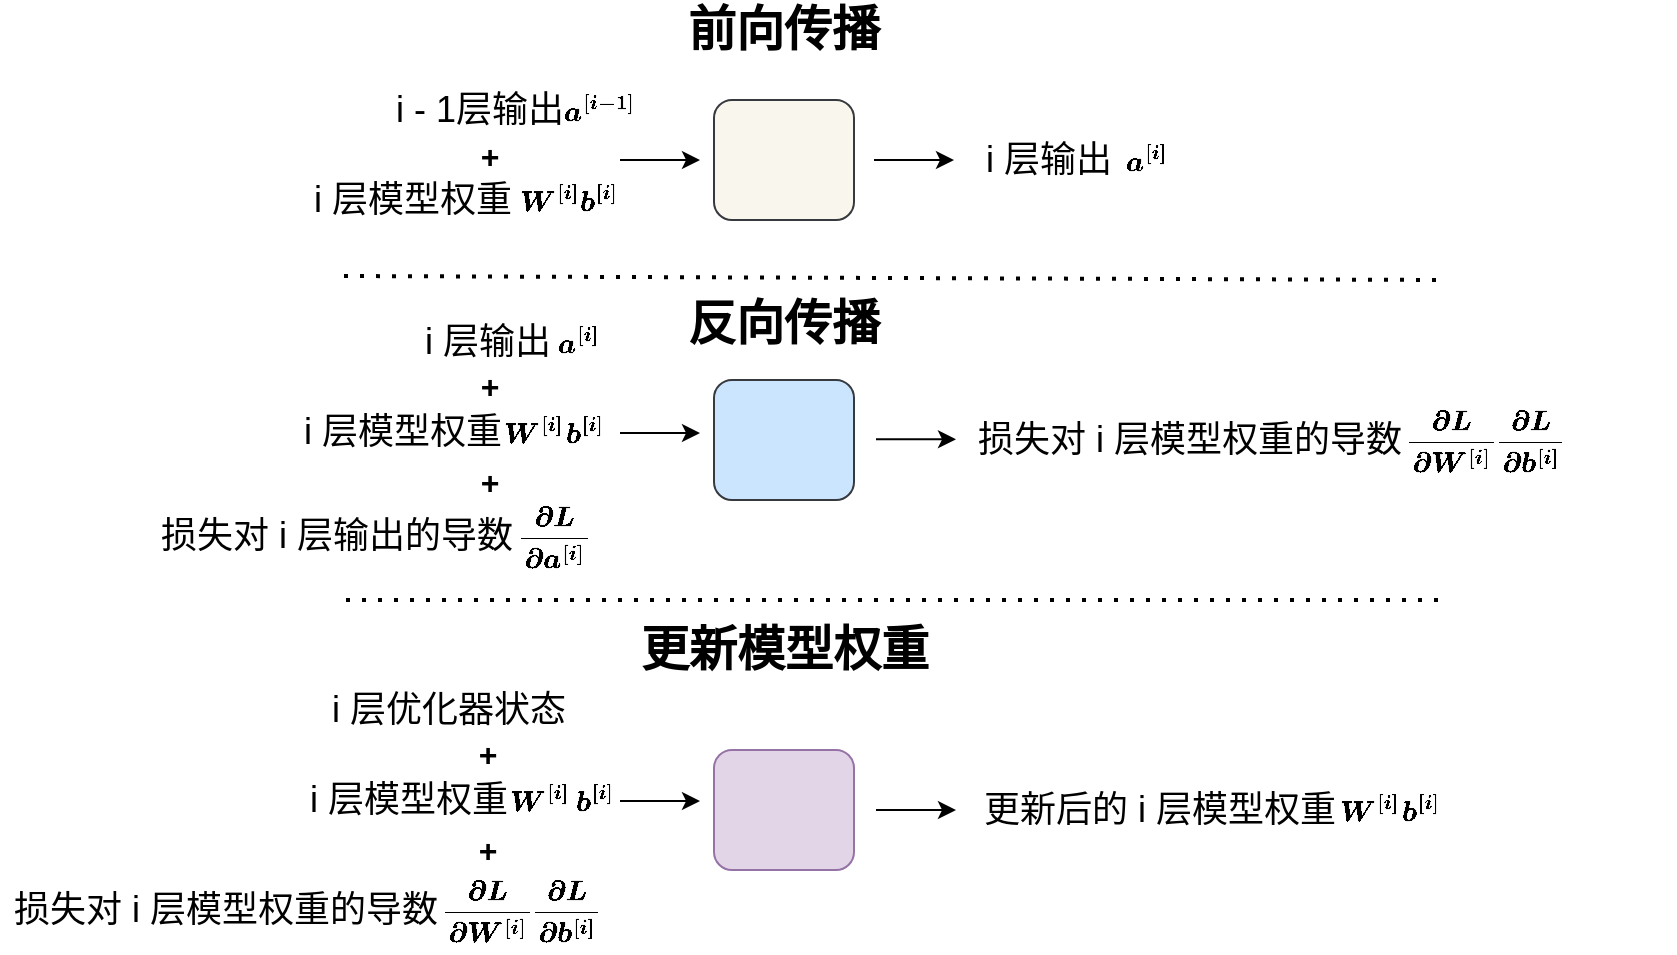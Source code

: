 <mxfile version="22.1.18" type="device">
  <diagram name="第 1 页" id="VSRV5zJmzrl9zxtkkERY">
    <mxGraphModel dx="2044" dy="790" grid="1" gridSize="10" guides="1" tooltips="1" connect="1" arrows="1" fold="1" page="1" pageScale="1" pageWidth="827" pageHeight="1169" math="1" shadow="0">
      <root>
        <mxCell id="0" />
        <mxCell id="1" parent="0" />
        <mxCell id="VpkH311pgh4A_dS7u-aD-2" value="&lt;b&gt;&lt;font style=&quot;font-size: 24px;&quot;&gt;前向传播&lt;/font&gt;&lt;/b&gt;" style="text;html=1;strokeColor=none;fillColor=none;align=center;verticalAlign=middle;whiteSpace=wrap;rounded=0;" parent="1" vertex="1">
          <mxGeometry x="340" y="270" width="100" height="30" as="geometry" />
        </mxCell>
        <mxCell id="VpkH311pgh4A_dS7u-aD-3" value="" style="endArrow=classic;html=1;rounded=0;entryX=0;entryY=0.5;entryDx=0;entryDy=0;" parent="1" edge="1">
          <mxGeometry width="50" height="50" relative="1" as="geometry">
            <mxPoint x="308" y="350" as="sourcePoint" />
            <mxPoint x="348" y="350" as="targetPoint" />
          </mxGeometry>
        </mxCell>
        <mxCell id="VpkH311pgh4A_dS7u-aD-4" value="&lt;span style=&quot;font-size: 18px;&quot;&gt;i - 1层输出&lt;/span&gt;" style="text;html=1;strokeColor=none;fillColor=none;align=center;verticalAlign=middle;whiteSpace=wrap;rounded=0;fontStyle=0" parent="1" vertex="1">
          <mxGeometry x="190" y="310" width="96" height="30" as="geometry" />
        </mxCell>
        <mxCell id="VpkH311pgh4A_dS7u-aD-6" value="" style="endArrow=classic;html=1;rounded=0;exitX=1;exitY=0.5;exitDx=0;exitDy=0;" parent="1" edge="1">
          <mxGeometry width="50" height="50" relative="1" as="geometry">
            <mxPoint x="435" y="350" as="sourcePoint" />
            <mxPoint x="475" y="350" as="targetPoint" />
          </mxGeometry>
        </mxCell>
        <mxCell id="VpkH311pgh4A_dS7u-aD-7" value="&lt;span style=&quot;font-size: 18px;&quot;&gt;i 层输出&lt;/span&gt;" style="text;html=1;strokeColor=none;fillColor=none;align=center;verticalAlign=middle;whiteSpace=wrap;rounded=0;fontStyle=0" parent="1" vertex="1">
          <mxGeometry x="486" y="335" width="73" height="30" as="geometry" />
        </mxCell>
        <mxCell id="VpkH311pgh4A_dS7u-aD-10" value="&lt;b&gt;&lt;font style=&quot;font-size: 24px;&quot;&gt;反向传播&lt;/font&gt;&lt;/b&gt;" style="text;html=1;strokeColor=none;fillColor=none;align=center;verticalAlign=middle;whiteSpace=wrap;rounded=0;" parent="1" vertex="1">
          <mxGeometry x="340" y="417" width="100" height="30" as="geometry" />
        </mxCell>
        <mxCell id="VpkH311pgh4A_dS7u-aD-12" value="" style="endArrow=none;dashed=1;html=1;dashPattern=1 3;strokeWidth=2;rounded=0;" parent="1" edge="1">
          <mxGeometry width="50" height="50" relative="1" as="geometry">
            <mxPoint x="170" y="408" as="sourcePoint" />
            <mxPoint x="720" y="410" as="targetPoint" />
          </mxGeometry>
        </mxCell>
        <mxCell id="VpkH311pgh4A_dS7u-aD-13" value="" style="endArrow=classic;html=1;rounded=0;entryX=0;entryY=0.5;entryDx=0;entryDy=0;" parent="1" edge="1">
          <mxGeometry width="50" height="50" relative="1" as="geometry">
            <mxPoint x="308" y="486.5" as="sourcePoint" />
            <mxPoint x="348" y="486.5" as="targetPoint" />
          </mxGeometry>
        </mxCell>
        <mxCell id="VpkH311pgh4A_dS7u-aD-14" value="&lt;span style=&quot;font-size: 18px;&quot;&gt;i 层输出&lt;/span&gt;" style="text;html=1;strokeColor=none;fillColor=none;align=center;verticalAlign=middle;whiteSpace=wrap;rounded=0;fontStyle=0" parent="1" vertex="1">
          <mxGeometry x="205" y="426" width="74" height="30" as="geometry" />
        </mxCell>
        <mxCell id="VpkH311pgh4A_dS7u-aD-16" value="" style="endArrow=classic;html=1;rounded=0;exitX=1;exitY=0.5;exitDx=0;exitDy=0;" parent="1" edge="1">
          <mxGeometry width="50" height="50" relative="1" as="geometry">
            <mxPoint x="436" y="489.67" as="sourcePoint" />
            <mxPoint x="476" y="489.67" as="targetPoint" />
          </mxGeometry>
        </mxCell>
        <mxCell id="VpkH311pgh4A_dS7u-aD-17" value="&lt;span style=&quot;font-size: 18px;&quot;&gt;损失对 i 层模型权重的导数&lt;/span&gt;" style="text;html=1;strokeColor=none;fillColor=none;align=center;verticalAlign=middle;whiteSpace=wrap;rounded=0;fontStyle=0" parent="1" vertex="1">
          <mxGeometry x="-2.0" y="710" width="226" height="30" as="geometry" />
        </mxCell>
        <mxCell id="VpkH311pgh4A_dS7u-aD-22" value="" style="rounded=1;whiteSpace=wrap;html=1;fillColor=#f9f7ed;strokeColor=#36393d;" parent="1" vertex="1">
          <mxGeometry x="355" y="320" width="70" height="60" as="geometry" />
        </mxCell>
        <mxCell id="VpkH311pgh4A_dS7u-aD-24" value="&lt;b&gt;&lt;font style=&quot;font-size: 16px;&quot;&gt;+&lt;/font&gt;&lt;/b&gt;" style="text;html=1;strokeColor=none;fillColor=none;align=center;verticalAlign=middle;whiteSpace=wrap;rounded=0;" parent="1" vertex="1">
          <mxGeometry x="213" y="333" width="60" height="30" as="geometry" />
        </mxCell>
        <mxCell id="VpkH311pgh4A_dS7u-aD-25" value="&lt;span style=&quot;font-size: 18px;&quot;&gt;&lt;span&gt;i 层模型权重&lt;/span&gt;&lt;/span&gt;" style="text;html=1;strokeColor=none;fillColor=none;align=center;verticalAlign=middle;whiteSpace=wrap;rounded=0;fontStyle=0" parent="1" vertex="1">
          <mxGeometry x="143" y="355.4" width="122.5" height="30" as="geometry" />
        </mxCell>
        <mxCell id="VpkH311pgh4A_dS7u-aD-26" value="" style="rounded=1;whiteSpace=wrap;html=1;fillColor=#cce5ff;strokeColor=#36393d;" parent="1" vertex="1">
          <mxGeometry x="355" y="460" width="70" height="60" as="geometry" />
        </mxCell>
        <mxCell id="VpkH311pgh4A_dS7u-aD-31" value="&lt;b&gt;&lt;font style=&quot;font-size: 16px;&quot;&gt;+&lt;/font&gt;&lt;/b&gt;" style="text;html=1;strokeColor=none;fillColor=none;align=center;verticalAlign=middle;whiteSpace=wrap;rounded=0;" parent="1" vertex="1">
          <mxGeometry x="213" y="447" width="60" height="31" as="geometry" />
        </mxCell>
        <mxCell id="VpkH311pgh4A_dS7u-aD-32" value="&lt;span style=&quot;font-size: 18px;&quot;&gt;&lt;span&gt;i 层模型权重&lt;/span&gt;&lt;/span&gt;" style="text;html=1;strokeColor=none;fillColor=none;align=center;verticalAlign=middle;whiteSpace=wrap;rounded=0;fontStyle=0" parent="1" vertex="1">
          <mxGeometry x="137.5" y="471" width="122.5" height="30" as="geometry" />
        </mxCell>
        <mxCell id="VpkH311pgh4A_dS7u-aD-34" value="$$\boldsymbol{\frac{\partial L}{\partial a^{[i]}&lt;br&gt;}}$$" style="text;html=1;strokeColor=none;fillColor=none;align=center;verticalAlign=middle;whiteSpace=wrap;rounded=0;" parent="1" vertex="1">
          <mxGeometry x="245" y="523" width="60" height="30" as="geometry" />
        </mxCell>
        <mxCell id="VpkH311pgh4A_dS7u-aD-35" value="&lt;span style=&quot;font-size: 18px;&quot;&gt;损失对 i 层输出的导数&lt;/span&gt;" style="text;html=1;strokeColor=none;fillColor=none;align=center;verticalAlign=middle;whiteSpace=wrap;rounded=0;fontStyle=0" parent="1" vertex="1">
          <mxGeometry x="76.25" y="523" width="181.25" height="30" as="geometry" />
        </mxCell>
        <mxCell id="VpkH311pgh4A_dS7u-aD-36" value="&lt;b&gt;&lt;font style=&quot;font-size: 16px;&quot;&gt;+&lt;/font&gt;&lt;/b&gt;" style="text;html=1;strokeColor=none;fillColor=none;align=center;verticalAlign=middle;whiteSpace=wrap;rounded=0;" parent="1" vertex="1">
          <mxGeometry x="213" y="496" width="60" height="30" as="geometry" />
        </mxCell>
        <mxCell id="VpkH311pgh4A_dS7u-aD-37" value="$$\boldsymbol{a^{[i-1]}}$$" style="text;html=1;strokeColor=none;fillColor=none;align=center;verticalAlign=middle;whiteSpace=wrap;rounded=0;" parent="1" vertex="1">
          <mxGeometry x="268" y="310" width="60" height="30" as="geometry" />
        </mxCell>
        <mxCell id="VpkH311pgh4A_dS7u-aD-38" value="$$\boldsymbol{W^{[i]}}$$" style="text;html=1;strokeColor=none;fillColor=none;align=center;verticalAlign=middle;whiteSpace=wrap;rounded=0;" parent="1" vertex="1">
          <mxGeometry x="243" y="355.4" width="60" height="30" as="geometry" />
        </mxCell>
        <mxCell id="VpkH311pgh4A_dS7u-aD-39" value="$$\boldsymbol{b^{[i]}}$$" style="text;html=1;strokeColor=none;fillColor=none;align=center;verticalAlign=middle;whiteSpace=wrap;rounded=0;" parent="1" vertex="1">
          <mxGeometry x="268" y="355.4" width="60" height="30" as="geometry" />
        </mxCell>
        <mxCell id="VpkH311pgh4A_dS7u-aD-40" value="$$\boldsymbol{a^{[i]}}$$" style="text;html=1;strokeColor=none;fillColor=none;align=center;verticalAlign=middle;whiteSpace=wrap;rounded=0;" parent="1" vertex="1">
          <mxGeometry x="541" y="335" width="60" height="30" as="geometry" />
        </mxCell>
        <mxCell id="VpkH311pgh4A_dS7u-aD-41" value="$$\boldsymbol{a^{[i]}}$$" style="text;html=1;strokeColor=none;fillColor=none;align=center;verticalAlign=middle;whiteSpace=wrap;rounded=0;" parent="1" vertex="1">
          <mxGeometry x="257" y="426" width="60" height="30" as="geometry" />
        </mxCell>
        <mxCell id="VpkH311pgh4A_dS7u-aD-42" value="$$\boldsymbol{W^{[i]}}$$" style="text;html=1;strokeColor=none;fillColor=none;align=center;verticalAlign=middle;whiteSpace=wrap;rounded=0;" parent="1" vertex="1">
          <mxGeometry x="235" y="471" width="60" height="30" as="geometry" />
        </mxCell>
        <mxCell id="VpkH311pgh4A_dS7u-aD-43" value="$$\boldsymbol{b^{[i]}}$$" style="text;html=1;strokeColor=none;fillColor=none;align=center;verticalAlign=middle;whiteSpace=wrap;rounded=0;" parent="1" vertex="1">
          <mxGeometry x="261" y="471" width="60" height="30" as="geometry" />
        </mxCell>
        <mxCell id="VpkH311pgh4A_dS7u-aD-44" value="&lt;span style=&quot;font-size: 24px;&quot;&gt;&lt;b&gt;更新模型权重&lt;/b&gt;&lt;/span&gt;" style="text;html=1;strokeColor=none;fillColor=none;align=center;verticalAlign=middle;whiteSpace=wrap;rounded=0;" parent="1" vertex="1">
          <mxGeometry x="306.5" y="580" width="167" height="30" as="geometry" />
        </mxCell>
        <mxCell id="VpkH311pgh4A_dS7u-aD-45" value="" style="endArrow=none;dashed=1;html=1;dashPattern=1 3;strokeWidth=2;rounded=0;" parent="1" edge="1">
          <mxGeometry width="50" height="50" relative="1" as="geometry">
            <mxPoint x="171" y="570" as="sourcePoint" />
            <mxPoint x="720" y="570" as="targetPoint" />
          </mxGeometry>
        </mxCell>
        <mxCell id="VpkH311pgh4A_dS7u-aD-49" value="" style="endArrow=classic;html=1;rounded=0;entryX=0;entryY=0.5;entryDx=0;entryDy=0;" parent="1" edge="1">
          <mxGeometry width="50" height="50" relative="1" as="geometry">
            <mxPoint x="308" y="670.5" as="sourcePoint" />
            <mxPoint x="348" y="670.5" as="targetPoint" />
          </mxGeometry>
        </mxCell>
        <mxCell id="VpkH311pgh4A_dS7u-aD-50" value="&lt;span style=&quot;font-size: 18px;&quot;&gt;&lt;span&gt;i 层优化器状态&lt;/span&gt;&lt;/span&gt;" style="text;html=1;strokeColor=none;fillColor=none;align=center;verticalAlign=middle;whiteSpace=wrap;rounded=0;fontStyle=0" parent="1" vertex="1">
          <mxGeometry x="158" y="610" width="129" height="30" as="geometry" />
        </mxCell>
        <mxCell id="VpkH311pgh4A_dS7u-aD-51" value="" style="endArrow=classic;html=1;rounded=0;exitX=1;exitY=0.5;exitDx=0;exitDy=0;" parent="1" edge="1">
          <mxGeometry width="50" height="50" relative="1" as="geometry">
            <mxPoint x="436" y="675" as="sourcePoint" />
            <mxPoint x="476" y="675" as="targetPoint" />
          </mxGeometry>
        </mxCell>
        <mxCell id="VpkH311pgh4A_dS7u-aD-54" value="" style="rounded=1;whiteSpace=wrap;html=1;fillColor=#e1d5e7;strokeColor=#9673a6;" parent="1" vertex="1">
          <mxGeometry x="355" y="645" width="70" height="60" as="geometry" />
        </mxCell>
        <mxCell id="VpkH311pgh4A_dS7u-aD-55" value="&lt;b&gt;&lt;font style=&quot;font-size: 16px;&quot;&gt;+&lt;/font&gt;&lt;/b&gt;" style="text;html=1;strokeColor=none;fillColor=none;align=center;verticalAlign=middle;whiteSpace=wrap;rounded=0;" parent="1" vertex="1">
          <mxGeometry x="212" y="631" width="60" height="31" as="geometry" />
        </mxCell>
        <mxCell id="VpkH311pgh4A_dS7u-aD-56" value="&lt;span style=&quot;font-size: 18px;&quot;&gt;&lt;span&gt;i 层模型权重&lt;/span&gt;&lt;/span&gt;" style="text;html=1;strokeColor=none;fillColor=none;align=center;verticalAlign=middle;whiteSpace=wrap;rounded=0;fontStyle=0" parent="1" vertex="1">
          <mxGeometry x="140.5" y="655" width="122.5" height="30" as="geometry" />
        </mxCell>
        <mxCell id="VpkH311pgh4A_dS7u-aD-59" value="&lt;b&gt;&lt;font style=&quot;font-size: 16px;&quot;&gt;+&lt;/font&gt;&lt;/b&gt;" style="text;html=1;strokeColor=none;fillColor=none;align=center;verticalAlign=middle;whiteSpace=wrap;rounded=0;" parent="1" vertex="1">
          <mxGeometry x="212" y="680" width="60" height="30" as="geometry" />
        </mxCell>
        <mxCell id="VpkH311pgh4A_dS7u-aD-61" value="$$\boldsymbol{W^{[i]}}$$" style="text;html=1;strokeColor=none;fillColor=none;align=center;verticalAlign=middle;whiteSpace=wrap;rounded=0;" parent="1" vertex="1">
          <mxGeometry x="238" y="655" width="60" height="30" as="geometry" />
        </mxCell>
        <mxCell id="VpkH311pgh4A_dS7u-aD-62" value="$$\boldsymbol{b^{[i]}}$$" style="text;html=1;strokeColor=none;fillColor=none;align=center;verticalAlign=middle;whiteSpace=wrap;rounded=0;" parent="1" vertex="1">
          <mxGeometry x="266" y="655" width="60" height="30" as="geometry" />
        </mxCell>
        <mxCell id="VpkH311pgh4A_dS7u-aD-64" value="$$\boldsymbol{\frac{\partial L}{\partial W^{[i]}&lt;br&gt;}}$$" style="text;html=1;strokeColor=none;fillColor=none;align=center;verticalAlign=middle;whiteSpace=wrap;rounded=0;" parent="1" vertex="1">
          <mxGeometry x="212" y="710" width="60" height="30" as="geometry" />
        </mxCell>
        <mxCell id="VpkH311pgh4A_dS7u-aD-65" value="$$\boldsymbol{\frac{\partial L}{\partial b^{[i]}&lt;br&gt;}}$$" style="text;html=1;strokeColor=none;fillColor=none;align=center;verticalAlign=middle;whiteSpace=wrap;rounded=0;" parent="1" vertex="1">
          <mxGeometry x="251" y="710" width="60" height="30" as="geometry" />
        </mxCell>
        <mxCell id="VpkH311pgh4A_dS7u-aD-66" value="&lt;span style=&quot;font-size: 18px;&quot;&gt;损失对 i 层模型权重的导数&lt;/span&gt;" style="text;html=1;strokeColor=none;fillColor=none;align=center;verticalAlign=middle;whiteSpace=wrap;rounded=0;fontStyle=0" parent="1" vertex="1">
          <mxGeometry x="480" y="475" width="226" height="30" as="geometry" />
        </mxCell>
        <mxCell id="VpkH311pgh4A_dS7u-aD-67" value="$$\boldsymbol{\frac{\partial L}{\partial W^{[i]}&lt;br&gt;}}$$" style="text;html=1;strokeColor=none;fillColor=none;align=center;verticalAlign=middle;whiteSpace=wrap;rounded=0;" parent="1" vertex="1">
          <mxGeometry x="694" y="475" width="60" height="30" as="geometry" />
        </mxCell>
        <mxCell id="VpkH311pgh4A_dS7u-aD-68" value="$$\boldsymbol{\frac{\partial L}{\partial b^{[i]}&lt;br&gt;}}$$" style="text;html=1;strokeColor=none;fillColor=none;align=center;verticalAlign=middle;whiteSpace=wrap;rounded=0;" parent="1" vertex="1">
          <mxGeometry x="733" y="475" width="60" height="30" as="geometry" />
        </mxCell>
        <mxCell id="VpkH311pgh4A_dS7u-aD-70" value="&lt;span style=&quot;font-size: 18px;&quot;&gt;&lt;span&gt;更新后的 i 层模型权重&lt;/span&gt;&lt;/span&gt;" style="text;html=1;strokeColor=none;fillColor=none;align=center;verticalAlign=middle;whiteSpace=wrap;rounded=0;fontStyle=0" parent="1" vertex="1">
          <mxGeometry x="486" y="660" width="184" height="30" as="geometry" />
        </mxCell>
        <mxCell id="VpkH311pgh4A_dS7u-aD-71" value="$$\boldsymbol{W^{[i]}}$$" style="text;html=1;strokeColor=none;fillColor=none;align=center;verticalAlign=middle;whiteSpace=wrap;rounded=0;" parent="1" vertex="1">
          <mxGeometry x="653" y="660" width="60" height="30" as="geometry" />
        </mxCell>
        <mxCell id="VpkH311pgh4A_dS7u-aD-72" value="$$\boldsymbol{b^{[i]}}$$" style="text;html=1;strokeColor=none;fillColor=none;align=center;verticalAlign=middle;whiteSpace=wrap;rounded=0;" parent="1" vertex="1">
          <mxGeometry x="679" y="660" width="60" height="30" as="geometry" />
        </mxCell>
      </root>
    </mxGraphModel>
  </diagram>
</mxfile>

